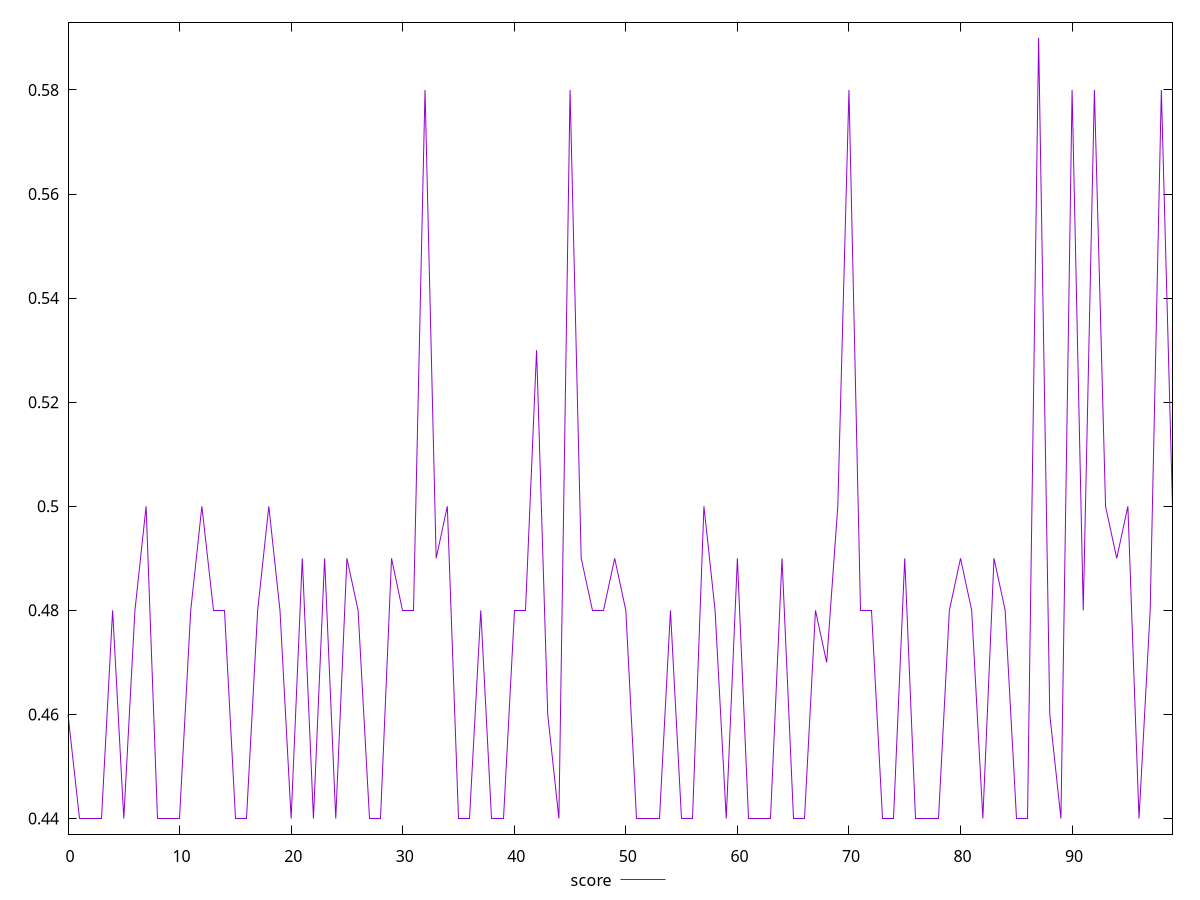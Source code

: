 reset

$score <<EOF
0 0.46
1 0.44
2 0.44
3 0.44
4 0.48
5 0.44
6 0.48
7 0.5
8 0.44
9 0.44
10 0.44
11 0.48
12 0.5
13 0.48
14 0.48
15 0.44
16 0.44
17 0.48
18 0.5
19 0.48
20 0.44
21 0.49
22 0.44
23 0.49
24 0.44
25 0.49
26 0.48
27 0.44
28 0.44
29 0.49
30 0.48
31 0.48
32 0.58
33 0.49
34 0.5
35 0.44
36 0.44
37 0.48
38 0.44
39 0.44
40 0.48
41 0.48
42 0.53
43 0.46
44 0.44
45 0.58
46 0.49
47 0.48
48 0.48
49 0.49
50 0.48
51 0.44
52 0.44
53 0.44
54 0.48
55 0.44
56 0.44
57 0.5
58 0.48
59 0.44
60 0.49
61 0.44
62 0.44
63 0.44
64 0.49
65 0.44
66 0.44
67 0.48
68 0.47
69 0.5
70 0.58
71 0.48
72 0.48
73 0.44
74 0.44
75 0.49
76 0.44
77 0.44
78 0.44
79 0.48
80 0.49
81 0.48
82 0.44
83 0.49
84 0.48
85 0.44
86 0.44
87 0.59
88 0.46
89 0.44
90 0.58
91 0.48
92 0.58
93 0.5
94 0.49
95 0.5
96 0.44
97 0.48
98 0.58
99 0.5
EOF

set key outside below
set xrange [0:99]
set yrange [0.437:0.593]
set trange [0.437:0.593]
set terminal svg size 640, 500 enhanced background rgb 'white'
set output "report_00025_2021-02-22T21:38:55.199Z/uses-http2/samples/pages+cached+noadtech+nomedia+nocss/score/values.svg"

plot $score title "score" with line

reset
